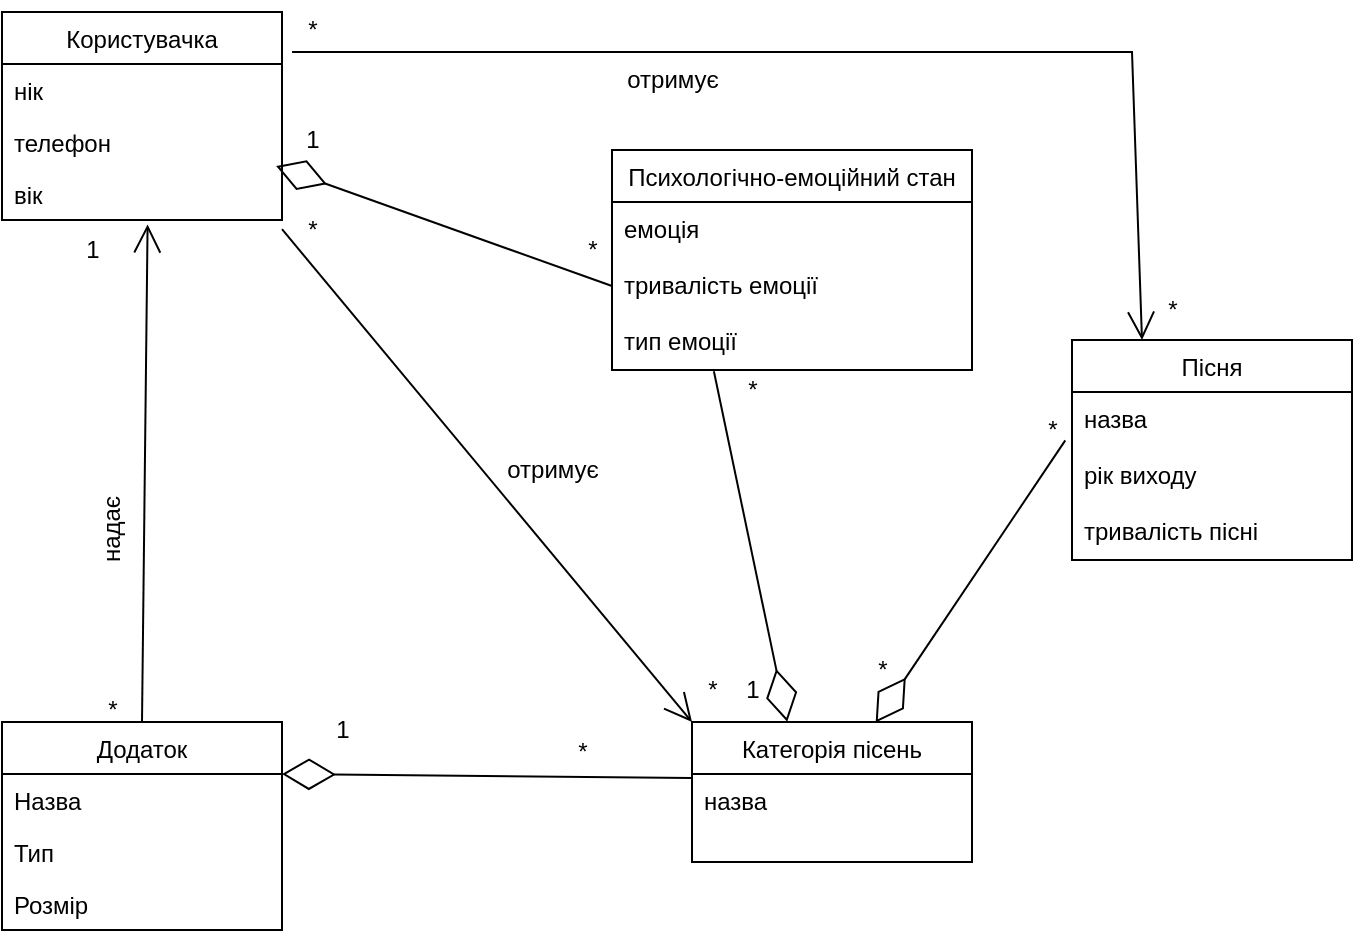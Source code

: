 <mxfile version="20.4.0" type="github">
  <diagram id="FiDt0s2Z3zEnG-Hj3zlf" name="Страница 1">
    <mxGraphModel dx="1019" dy="579" grid="1" gridSize="10" guides="1" tooltips="1" connect="1" arrows="1" fold="1" page="1" pageScale="1" pageWidth="1654" pageHeight="2336" math="0" shadow="0">
      <root>
        <mxCell id="0" />
        <mxCell id="1" parent="0" />
        <mxCell id="qLWZHR_6ugfc2XxDYZzj-6" value="Користувачка" style="swimlane;fontStyle=0;childLayout=stackLayout;horizontal=1;startSize=26;fillColor=none;horizontalStack=0;resizeParent=1;resizeParentMax=0;resizeLast=0;collapsible=1;marginBottom=0;" parent="1" vertex="1">
          <mxGeometry x="65" y="41" width="140" height="104" as="geometry" />
        </mxCell>
        <mxCell id="qLWZHR_6ugfc2XxDYZzj-7" value="нік" style="text;strokeColor=none;fillColor=none;align=left;verticalAlign=top;spacingLeft=4;spacingRight=4;overflow=hidden;rotatable=0;points=[[0,0.5],[1,0.5]];portConstraint=eastwest;" parent="qLWZHR_6ugfc2XxDYZzj-6" vertex="1">
          <mxGeometry y="26" width="140" height="26" as="geometry" />
        </mxCell>
        <mxCell id="qLWZHR_6ugfc2XxDYZzj-8" value="телефон" style="text;strokeColor=none;fillColor=none;align=left;verticalAlign=top;spacingLeft=4;spacingRight=4;overflow=hidden;rotatable=0;points=[[0,0.5],[1,0.5]];portConstraint=eastwest;" parent="qLWZHR_6ugfc2XxDYZzj-6" vertex="1">
          <mxGeometry y="52" width="140" height="26" as="geometry" />
        </mxCell>
        <mxCell id="qLWZHR_6ugfc2XxDYZzj-9" value="вік" style="text;strokeColor=none;fillColor=none;align=left;verticalAlign=top;spacingLeft=4;spacingRight=4;overflow=hidden;rotatable=0;points=[[0,0.5],[1,0.5]];portConstraint=eastwest;" parent="qLWZHR_6ugfc2XxDYZzj-6" vertex="1">
          <mxGeometry y="78" width="140" height="26" as="geometry" />
        </mxCell>
        <mxCell id="qLWZHR_6ugfc2XxDYZzj-10" value="Психологічно-емоційний стан" style="swimlane;fontStyle=0;childLayout=stackLayout;horizontal=1;startSize=26;fillColor=none;horizontalStack=0;resizeParent=1;resizeParentMax=0;resizeLast=0;collapsible=1;marginBottom=0;" parent="1" vertex="1">
          <mxGeometry x="370" y="110" width="180" height="110" as="geometry" />
        </mxCell>
        <mxCell id="qLWZHR_6ugfc2XxDYZzj-11" value="емоція&#xa;&#xa;тривалість емоції&#xa;&#xa;тип емоції" style="text;strokeColor=none;fillColor=none;align=left;verticalAlign=top;spacingLeft=4;spacingRight=4;overflow=hidden;rotatable=0;points=[[0,0.5],[1,0.5]];portConstraint=eastwest;" parent="qLWZHR_6ugfc2XxDYZzj-10" vertex="1">
          <mxGeometry y="26" width="180" height="84" as="geometry" />
        </mxCell>
        <mxCell id="qLWZHR_6ugfc2XxDYZzj-22" value="Категорія пісень" style="swimlane;fontStyle=0;childLayout=stackLayout;horizontal=1;startSize=26;fillColor=none;horizontalStack=0;resizeParent=1;resizeParentMax=0;resizeLast=0;collapsible=1;marginBottom=0;" parent="1" vertex="1">
          <mxGeometry x="410" y="396" width="140" height="70" as="geometry" />
        </mxCell>
        <mxCell id="qLWZHR_6ugfc2XxDYZzj-23" value="назва" style="text;strokeColor=none;fillColor=none;align=left;verticalAlign=top;spacingLeft=4;spacingRight=4;overflow=hidden;rotatable=0;points=[[0,0.5],[1,0.5]];portConstraint=eastwest;" parent="qLWZHR_6ugfc2XxDYZzj-22" vertex="1">
          <mxGeometry y="26" width="140" height="44" as="geometry" />
        </mxCell>
        <mxCell id="qLWZHR_6ugfc2XxDYZzj-26" value="Додаток" style="swimlane;fontStyle=0;childLayout=stackLayout;horizontal=1;startSize=26;fillColor=none;horizontalStack=0;resizeParent=1;resizeParentMax=0;resizeLast=0;collapsible=1;marginBottom=0;" parent="1" vertex="1">
          <mxGeometry x="65" y="396" width="140" height="104" as="geometry" />
        </mxCell>
        <mxCell id="qLWZHR_6ugfc2XxDYZzj-27" value="Назва" style="text;strokeColor=none;fillColor=none;align=left;verticalAlign=top;spacingLeft=4;spacingRight=4;overflow=hidden;rotatable=0;points=[[0,0.5],[1,0.5]];portConstraint=eastwest;" parent="qLWZHR_6ugfc2XxDYZzj-26" vertex="1">
          <mxGeometry y="26" width="140" height="26" as="geometry" />
        </mxCell>
        <mxCell id="qLWZHR_6ugfc2XxDYZzj-28" value="Тип" style="text;strokeColor=none;fillColor=none;align=left;verticalAlign=top;spacingLeft=4;spacingRight=4;overflow=hidden;rotatable=0;points=[[0,0.5],[1,0.5]];portConstraint=eastwest;" parent="qLWZHR_6ugfc2XxDYZzj-26" vertex="1">
          <mxGeometry y="52" width="140" height="26" as="geometry" />
        </mxCell>
        <mxCell id="qLWZHR_6ugfc2XxDYZzj-29" value="Розмір" style="text;strokeColor=none;fillColor=none;align=left;verticalAlign=top;spacingLeft=4;spacingRight=4;overflow=hidden;rotatable=0;points=[[0,0.5],[1,0.5]];portConstraint=eastwest;" parent="qLWZHR_6ugfc2XxDYZzj-26" vertex="1">
          <mxGeometry y="78" width="140" height="26" as="geometry" />
        </mxCell>
        <mxCell id="qLWZHR_6ugfc2XxDYZzj-30" value="" style="endArrow=diamondThin;endFill=0;endSize=24;html=1;rounded=0;exitX=-0.003;exitY=0.045;exitDx=0;exitDy=0;exitPerimeter=0;entryX=1;entryY=0.25;entryDx=0;entryDy=0;" parent="1" source="qLWZHR_6ugfc2XxDYZzj-23" target="qLWZHR_6ugfc2XxDYZzj-26" edge="1">
          <mxGeometry width="160" relative="1" as="geometry">
            <mxPoint x="450" y="300" as="sourcePoint" />
            <mxPoint x="610" y="300" as="targetPoint" />
          </mxGeometry>
        </mxCell>
        <mxCell id="qLWZHR_6ugfc2XxDYZzj-31" value="1" style="text;html=1;align=center;verticalAlign=middle;resizable=0;points=[];autosize=1;strokeColor=none;fillColor=none;" parent="1" vertex="1">
          <mxGeometry x="220" y="385" width="30" height="30" as="geometry" />
        </mxCell>
        <mxCell id="qLWZHR_6ugfc2XxDYZzj-32" value="*" style="text;html=1;align=center;verticalAlign=middle;resizable=0;points=[];autosize=1;strokeColor=none;fillColor=none;" parent="1" vertex="1">
          <mxGeometry x="340" y="396" width="30" height="30" as="geometry" />
        </mxCell>
        <mxCell id="qLWZHR_6ugfc2XxDYZzj-37" value="" style="endArrow=diamondThin;endFill=0;endSize=24;html=1;rounded=0;exitX=0;exitY=0.5;exitDx=0;exitDy=0;entryX=0.979;entryY=-0.038;entryDx=0;entryDy=0;entryPerimeter=0;" parent="1" source="qLWZHR_6ugfc2XxDYZzj-11" target="qLWZHR_6ugfc2XxDYZzj-9" edge="1">
          <mxGeometry width="160" relative="1" as="geometry">
            <mxPoint x="314.58" y="120.0" as="sourcePoint" />
            <mxPoint x="225" y="166.22" as="targetPoint" />
          </mxGeometry>
        </mxCell>
        <mxCell id="qLWZHR_6ugfc2XxDYZzj-38" value="1" style="text;html=1;align=center;verticalAlign=middle;resizable=0;points=[];autosize=1;strokeColor=none;fillColor=none;" parent="1" vertex="1">
          <mxGeometry x="205" y="90" width="30" height="30" as="geometry" />
        </mxCell>
        <mxCell id="qLWZHR_6ugfc2XxDYZzj-39" value="*" style="text;html=1;align=center;verticalAlign=middle;resizable=0;points=[];autosize=1;strokeColor=none;fillColor=none;" parent="1" vertex="1">
          <mxGeometry x="345" y="145" width="30" height="30" as="geometry" />
        </mxCell>
        <mxCell id="qLWZHR_6ugfc2XxDYZzj-41" value="" style="endArrow=diamondThin;endFill=0;endSize=24;html=1;rounded=0;exitX=0.283;exitY=1.007;exitDx=0;exitDy=0;exitPerimeter=0;entryX=0.34;entryY=-0.002;entryDx=0;entryDy=0;entryPerimeter=0;" parent="1" source="qLWZHR_6ugfc2XxDYZzj-11" target="qLWZHR_6ugfc2XxDYZzj-22" edge="1">
          <mxGeometry width="160" relative="1" as="geometry">
            <mxPoint x="515.0" y="346.89" as="sourcePoint" />
            <mxPoint x="425.42" y="393.11" as="targetPoint" />
          </mxGeometry>
        </mxCell>
        <mxCell id="qLWZHR_6ugfc2XxDYZzj-42" value="1" style="text;html=1;align=center;verticalAlign=middle;resizable=0;points=[];autosize=1;strokeColor=none;fillColor=none;" parent="1" vertex="1">
          <mxGeometry x="425" y="365" width="30" height="30" as="geometry" />
        </mxCell>
        <mxCell id="qLWZHR_6ugfc2XxDYZzj-43" value="*" style="text;html=1;align=center;verticalAlign=middle;resizable=0;points=[];autosize=1;strokeColor=none;fillColor=none;" parent="1" vertex="1">
          <mxGeometry x="425" y="215" width="30" height="30" as="geometry" />
        </mxCell>
        <mxCell id="qLWZHR_6ugfc2XxDYZzj-44" value="" style="endArrow=open;endFill=1;endSize=12;html=1;rounded=0;exitX=0.5;exitY=0;exitDx=0;exitDy=0;entryX=0.52;entryY=1.085;entryDx=0;entryDy=0;entryPerimeter=0;" parent="1" source="qLWZHR_6ugfc2XxDYZzj-26" target="qLWZHR_6ugfc2XxDYZzj-9" edge="1">
          <mxGeometry width="160" relative="1" as="geometry">
            <mxPoint x="430" y="300" as="sourcePoint" />
            <mxPoint x="590" y="300" as="targetPoint" />
          </mxGeometry>
        </mxCell>
        <mxCell id="qLWZHR_6ugfc2XxDYZzj-45" value="надає" style="text;html=1;align=center;verticalAlign=middle;resizable=0;points=[];autosize=1;strokeColor=none;fillColor=none;rotation=-90;" parent="1" vertex="1">
          <mxGeometry x="90" y="285" width="60" height="30" as="geometry" />
        </mxCell>
        <mxCell id="qLWZHR_6ugfc2XxDYZzj-46" value="" style="endArrow=open;endFill=1;endSize=12;html=1;rounded=0;exitX=1;exitY=1.177;exitDx=0;exitDy=0;exitPerimeter=0;entryX=0;entryY=0;entryDx=0;entryDy=0;" parent="1" source="qLWZHR_6ugfc2XxDYZzj-9" target="qLWZHR_6ugfc2XxDYZzj-22" edge="1">
          <mxGeometry width="160" relative="1" as="geometry">
            <mxPoint x="430" y="300" as="sourcePoint" />
            <mxPoint x="590" y="300" as="targetPoint" />
          </mxGeometry>
        </mxCell>
        <mxCell id="qLWZHR_6ugfc2XxDYZzj-48" value="отримує" style="text;html=1;align=center;verticalAlign=middle;resizable=0;points=[];autosize=1;strokeColor=none;fillColor=none;rotation=0;" parent="1" vertex="1">
          <mxGeometry x="305" y="255" width="70" height="30" as="geometry" />
        </mxCell>
        <mxCell id="qLWZHR_6ugfc2XxDYZzj-49" value="Пісня" style="swimlane;fontStyle=0;childLayout=stackLayout;horizontal=1;startSize=26;fillColor=none;horizontalStack=0;resizeParent=1;resizeParentMax=0;resizeLast=0;collapsible=1;marginBottom=0;" parent="1" vertex="1">
          <mxGeometry x="600" y="205" width="140" height="110" as="geometry" />
        </mxCell>
        <mxCell id="qLWZHR_6ugfc2XxDYZzj-50" value="назва&#xa;&#xa;рік виходу&#xa;&#xa;тривалість пісні&#xa;" style="text;strokeColor=none;fillColor=none;align=left;verticalAlign=top;spacingLeft=4;spacingRight=4;overflow=hidden;rotatable=0;points=[[0,0.5],[1,0.5]];portConstraint=eastwest;" parent="qLWZHR_6ugfc2XxDYZzj-49" vertex="1">
          <mxGeometry y="26" width="140" height="84" as="geometry" />
        </mxCell>
        <mxCell id="qLWZHR_6ugfc2XxDYZzj-52" value="" style="endArrow=diamondThin;endFill=0;endSize=24;html=1;rounded=0;exitX=-0.024;exitY=0.288;exitDx=0;exitDy=0;exitPerimeter=0;entryX=0.656;entryY=0.004;entryDx=0;entryDy=0;entryPerimeter=0;" parent="1" source="qLWZHR_6ugfc2XxDYZzj-50" target="qLWZHR_6ugfc2XxDYZzj-22" edge="1">
          <mxGeometry width="160" relative="1" as="geometry">
            <mxPoint x="430" y="300" as="sourcePoint" />
            <mxPoint x="590" y="300" as="targetPoint" />
          </mxGeometry>
        </mxCell>
        <mxCell id="qLWZHR_6ugfc2XxDYZzj-53" value="" style="endArrow=open;endFill=1;endSize=12;html=1;rounded=0;exitX=1.036;exitY=-0.231;exitDx=0;exitDy=0;exitPerimeter=0;entryX=0.25;entryY=0;entryDx=0;entryDy=0;" parent="1" source="qLWZHR_6ugfc2XxDYZzj-7" target="qLWZHR_6ugfc2XxDYZzj-49" edge="1">
          <mxGeometry width="160" relative="1" as="geometry">
            <mxPoint x="430" y="300" as="sourcePoint" />
            <mxPoint x="570" y="20" as="targetPoint" />
            <Array as="points">
              <mxPoint x="630" y="61" />
            </Array>
          </mxGeometry>
        </mxCell>
        <mxCell id="qLWZHR_6ugfc2XxDYZzj-54" value="отримує" style="text;html=1;align=center;verticalAlign=middle;resizable=0;points=[];autosize=1;strokeColor=none;fillColor=none;" parent="1" vertex="1">
          <mxGeometry x="365" y="60" width="70" height="30" as="geometry" />
        </mxCell>
        <mxCell id="qLWZHR_6ugfc2XxDYZzj-55" value="*" style="text;html=1;align=center;verticalAlign=middle;resizable=0;points=[];autosize=1;strokeColor=none;fillColor=none;" parent="1" vertex="1">
          <mxGeometry x="490" y="355" width="30" height="30" as="geometry" />
        </mxCell>
        <mxCell id="qLWZHR_6ugfc2XxDYZzj-56" value="*" style="text;html=1;align=center;verticalAlign=middle;resizable=0;points=[];autosize=1;strokeColor=none;fillColor=none;" parent="1" vertex="1">
          <mxGeometry x="575" y="235" width="30" height="30" as="geometry" />
        </mxCell>
        <mxCell id="6BdmhLeYPXy0RXfNahjm-1" value="1" style="text;html=1;align=center;verticalAlign=middle;resizable=0;points=[];autosize=1;strokeColor=none;fillColor=none;" parent="1" vertex="1">
          <mxGeometry x="95" y="145" width="30" height="30" as="geometry" />
        </mxCell>
        <mxCell id="6BdmhLeYPXy0RXfNahjm-2" value="*" style="text;html=1;align=center;verticalAlign=middle;resizable=0;points=[];autosize=1;strokeColor=none;fillColor=none;" parent="1" vertex="1">
          <mxGeometry x="105" y="375" width="30" height="30" as="geometry" />
        </mxCell>
        <mxCell id="6BdmhLeYPXy0RXfNahjm-3" value="*" style="text;html=1;align=center;verticalAlign=middle;resizable=0;points=[];autosize=1;strokeColor=none;fillColor=none;" parent="1" vertex="1">
          <mxGeometry x="205" y="135" width="30" height="30" as="geometry" />
        </mxCell>
        <mxCell id="6BdmhLeYPXy0RXfNahjm-4" value="*" style="text;html=1;align=center;verticalAlign=middle;resizable=0;points=[];autosize=1;strokeColor=none;fillColor=none;" parent="1" vertex="1">
          <mxGeometry x="405" y="365" width="30" height="30" as="geometry" />
        </mxCell>
        <mxCell id="6BdmhLeYPXy0RXfNahjm-5" value="*" style="text;html=1;align=center;verticalAlign=middle;resizable=0;points=[];autosize=1;strokeColor=none;fillColor=none;" parent="1" vertex="1">
          <mxGeometry x="205" y="35" width="30" height="30" as="geometry" />
        </mxCell>
        <mxCell id="6BdmhLeYPXy0RXfNahjm-6" value="*" style="text;html=1;align=center;verticalAlign=middle;resizable=0;points=[];autosize=1;strokeColor=none;fillColor=none;" parent="1" vertex="1">
          <mxGeometry x="635" y="175" width="30" height="30" as="geometry" />
        </mxCell>
      </root>
    </mxGraphModel>
  </diagram>
</mxfile>
